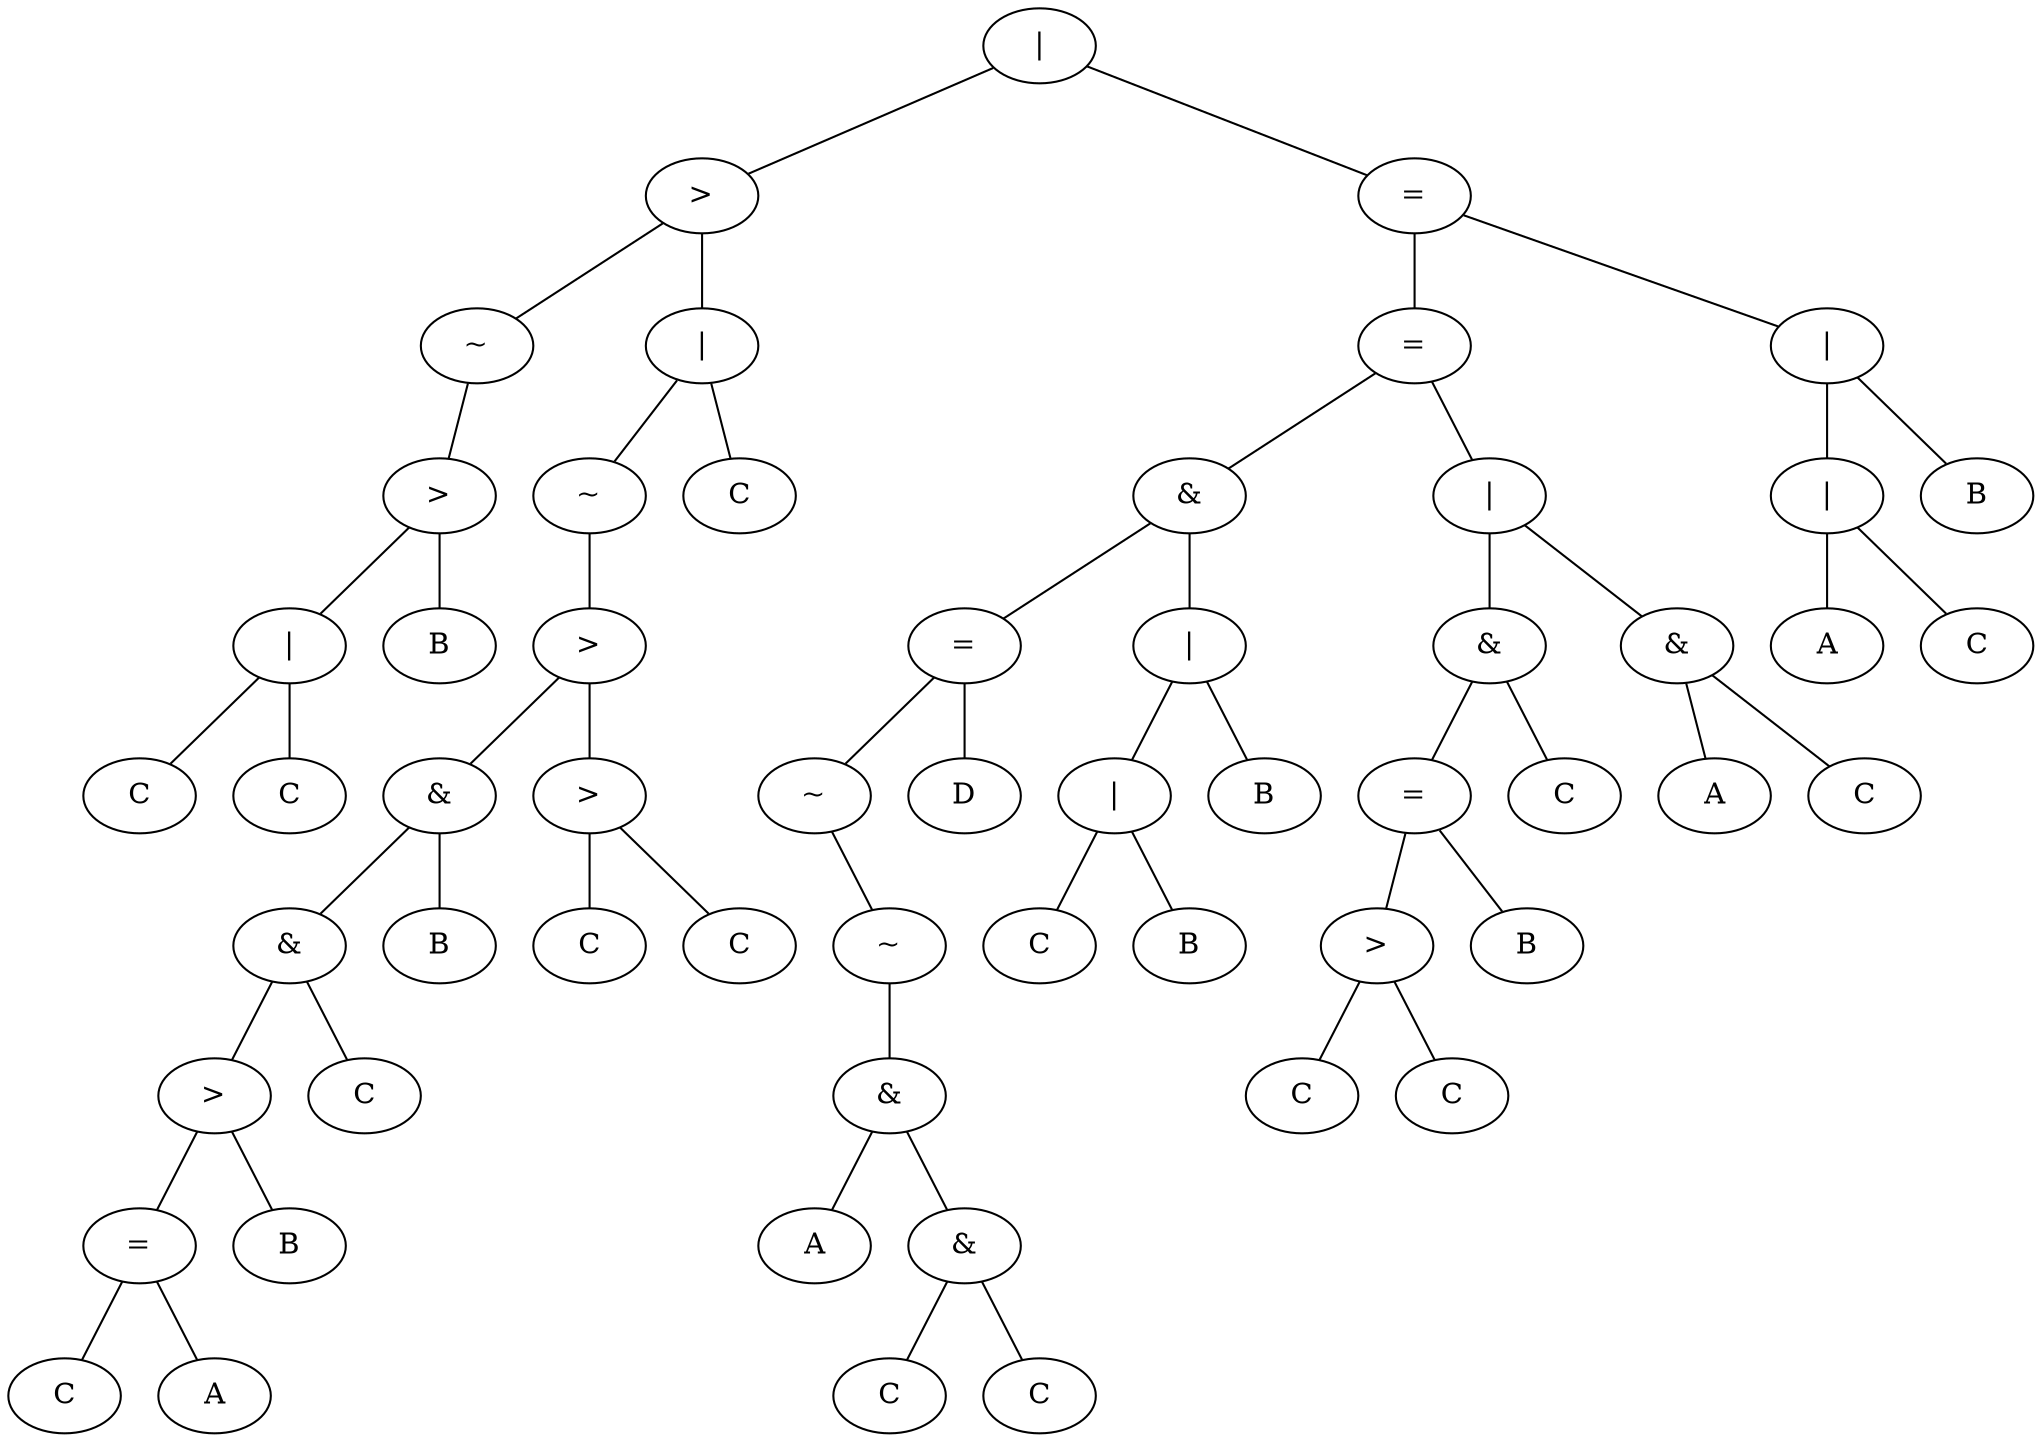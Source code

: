 graph logic {
node1 [label = "|"]
node2 [label = ">"]
node1 -- node2
node3 [label = "~"]
node2 -- node3
node4 [label = ">"]
node3 -- node4
node5 [label = "|"]
node4 -- node5
node6 [label = "C"]
node5 -- node6
node7 [label = "C"]
node5 -- node7
node8 [label = "B"]
node4 -- node8
node9 [label = "|"]
node2 -- node9
node10 [label = "~"]
node9 -- node10
node11 [label = ">"]
node10 -- node11
node12 [label = "&"]
node11 -- node12
node13 [label = "&"]
node12 -- node13
node14 [label = ">"]
node13 -- node14
node15 [label = "="]
node14 -- node15
node16 [label = "C"]
node15 -- node16
node17 [label = "A"]
node15 -- node17
node18 [label = "B"]
node14 -- node18
node19 [label = "C"]
node13 -- node19
node20 [label = "B"]
node12 -- node20
node21 [label = ">"]
node11 -- node21
node22 [label = "C"]
node21 -- node22
node23 [label = "C"]
node21 -- node23
node24 [label = "C"]
node9 -- node24
node25 [label = "="]
node1 -- node25
node26 [label = "="]
node25 -- node26
node27 [label = "&"]
node26 -- node27
node28 [label = "="]
node27 -- node28
node29 [label = "~"]
node28 -- node29
node30 [label = "~"]
node29 -- node30
node31 [label = "&"]
node30 -- node31
node32 [label = "A"]
node31 -- node32
node33 [label = "&"]
node31 -- node33
node34 [label = "C"]
node33 -- node34
node35 [label = "C"]
node33 -- node35
node36 [label = "D"]
node28 -- node36
node37 [label = "|"]
node27 -- node37
node38 [label = "|"]
node37 -- node38
node39 [label = "C"]
node38 -- node39
node40 [label = "B"]
node38 -- node40
node41 [label = "B"]
node37 -- node41
node42 [label = "|"]
node26 -- node42
node43 [label = "&"]
node42 -- node43
node44 [label = "="]
node43 -- node44
node45 [label = ">"]
node44 -- node45
node46 [label = "C"]
node45 -- node46
node47 [label = "C"]
node45 -- node47
node48 [label = "B"]
node44 -- node48
node49 [label = "C"]
node43 -- node49
node50 [label = "&"]
node42 -- node50
node51 [label = "A"]
node50 -- node51
node52 [label = "C"]
node50 -- node52
node53 [label = "|"]
node25 -- node53
node54 [label = "|"]
node53 -- node54
node55 [label = "A"]
node54 -- node55
node56 [label = "C"]
node54 -- node56
node57 [label = "B"]
node53 -- node57
}